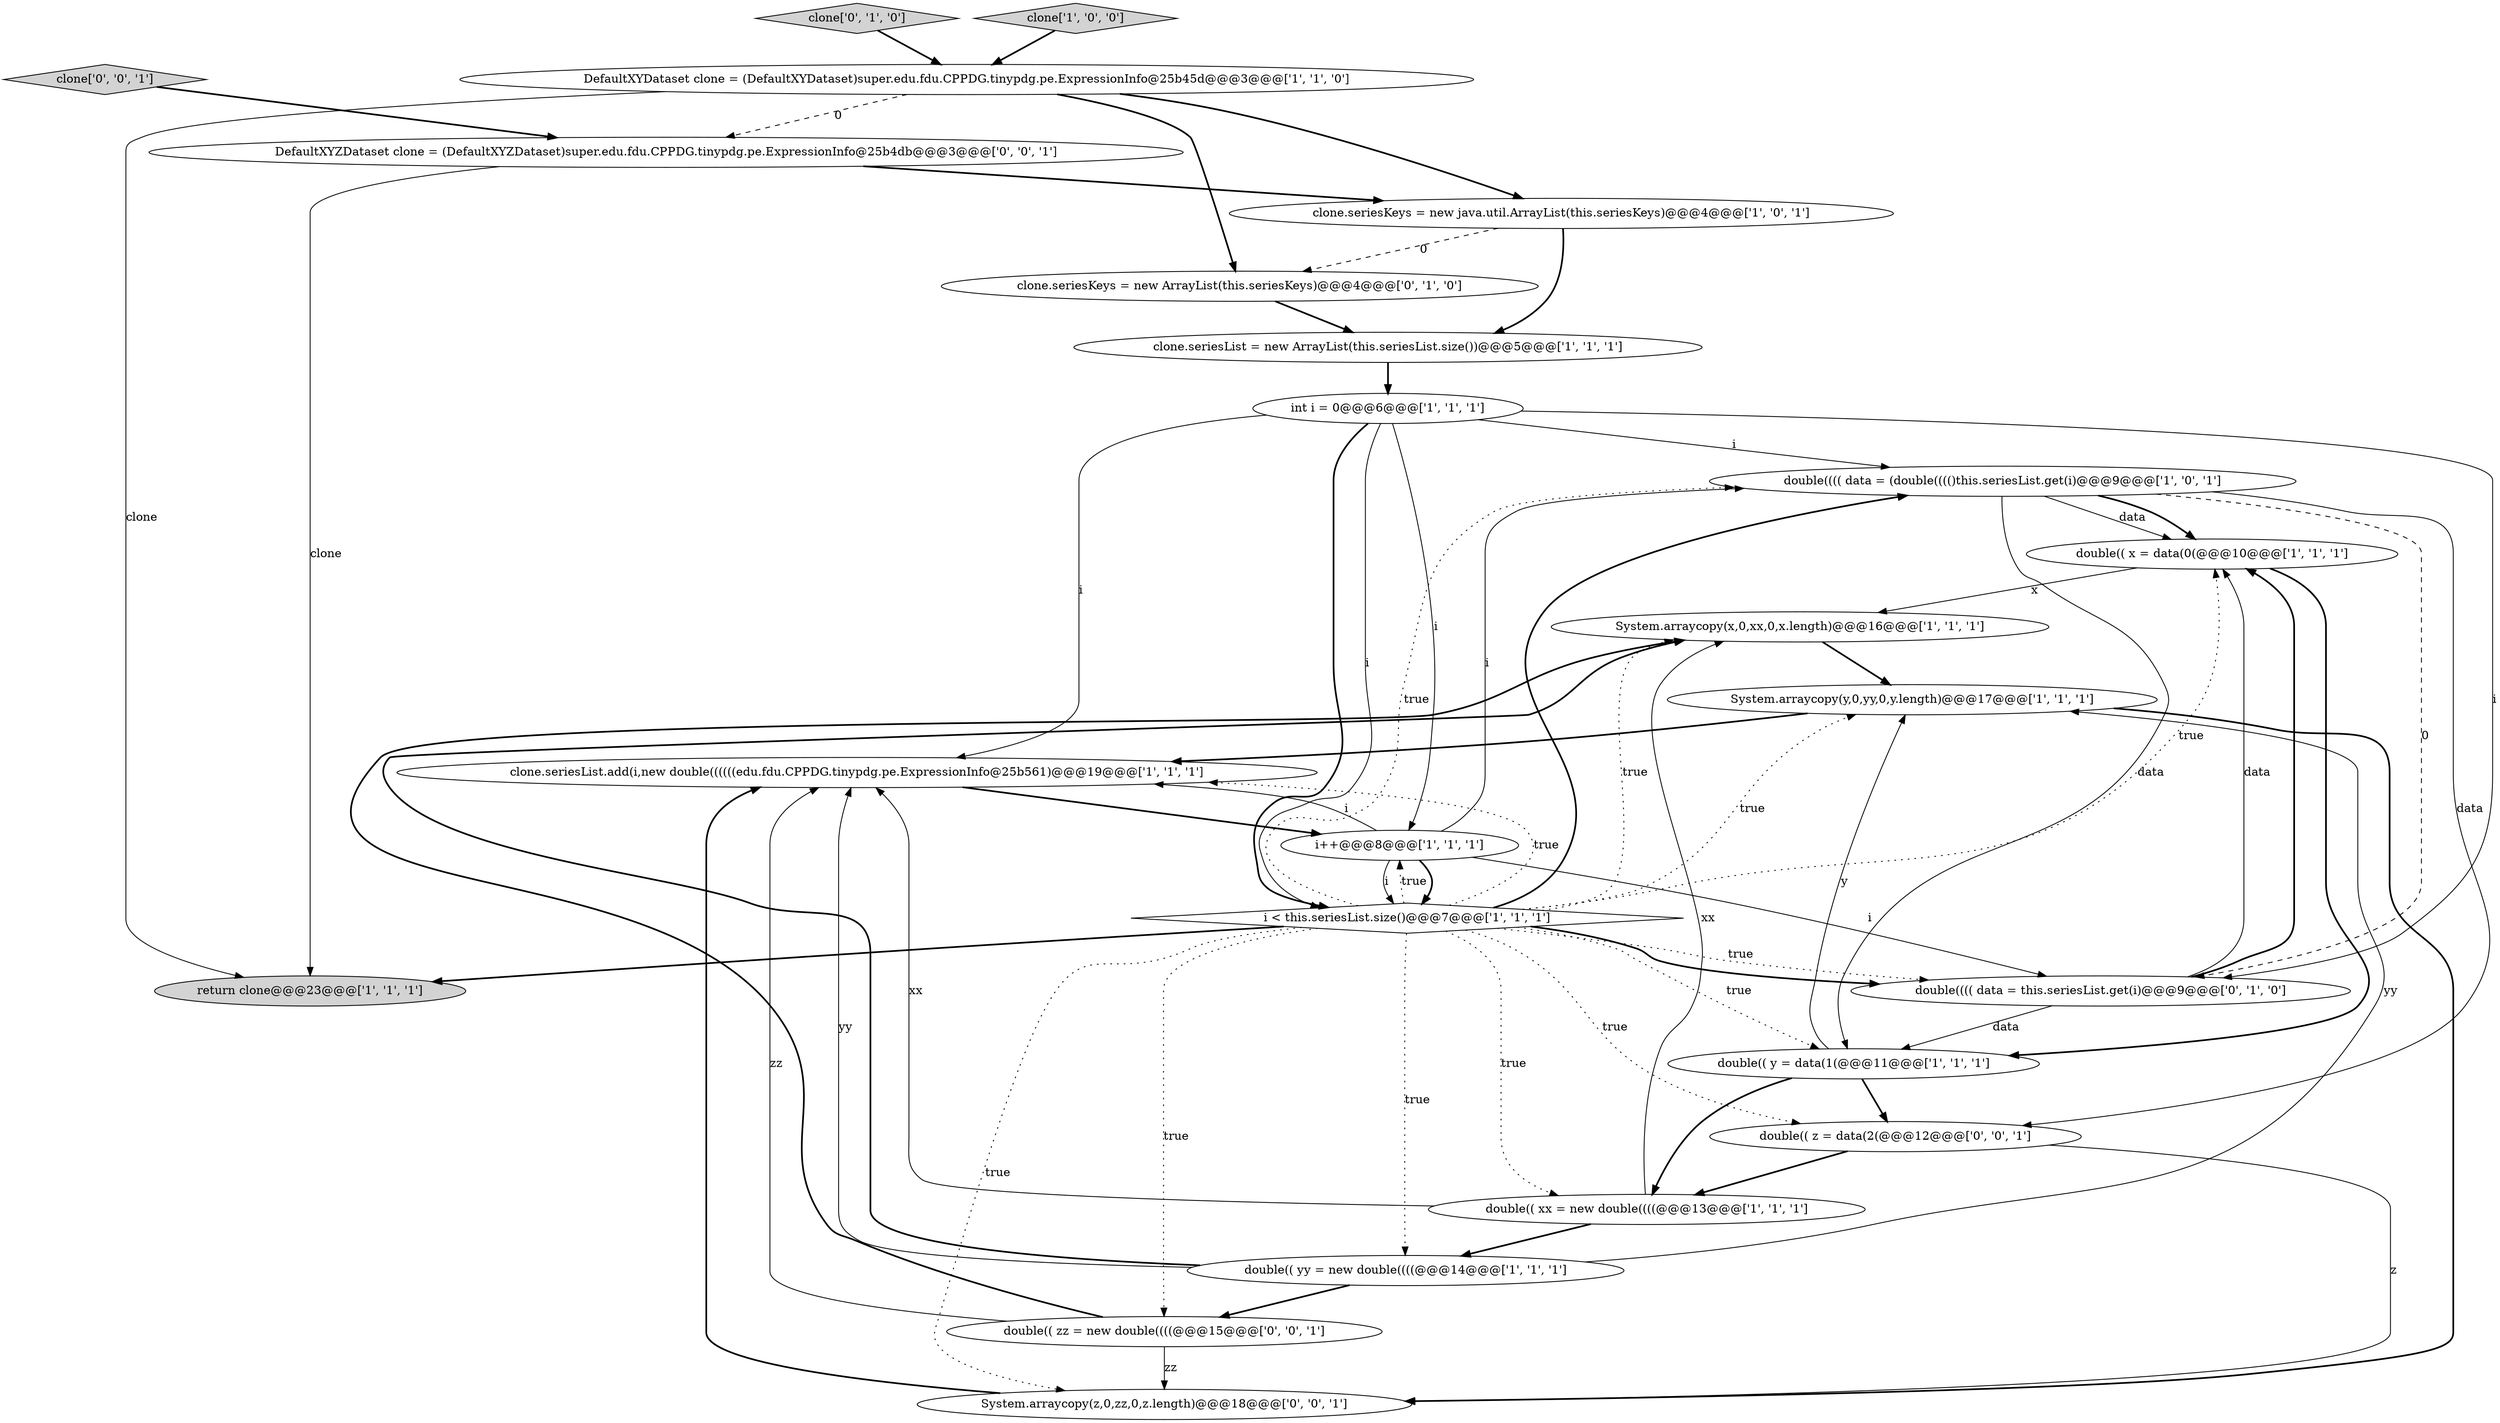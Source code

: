 digraph {
15 [style = filled, label = "clone.seriesList = new ArrayList(this.seriesList.size())@@@5@@@['1', '1', '1']", fillcolor = white, shape = ellipse image = "AAA0AAABBB1BBB"];
5 [style = filled, label = "double(( x = data(0(@@@10@@@['1', '1', '1']", fillcolor = white, shape = ellipse image = "AAA0AAABBB1BBB"];
13 [style = filled, label = "double(( yy = new double((((@@@14@@@['1', '1', '1']", fillcolor = white, shape = ellipse image = "AAA0AAABBB1BBB"];
16 [style = filled, label = "clone['0', '1', '0']", fillcolor = lightgray, shape = diamond image = "AAA0AAABBB2BBB"];
19 [style = filled, label = "DefaultXYZDataset clone = (DefaultXYZDataset)super.edu.fdu.CPPDG.tinypdg.pe.ExpressionInfo@25b4db@@@3@@@['0', '0', '1']", fillcolor = white, shape = ellipse image = "AAA0AAABBB3BBB"];
8 [style = filled, label = "int i = 0@@@6@@@['1', '1', '1']", fillcolor = white, shape = ellipse image = "AAA0AAABBB1BBB"];
20 [style = filled, label = "clone['0', '0', '1']", fillcolor = lightgray, shape = diamond image = "AAA0AAABBB3BBB"];
6 [style = filled, label = "return clone@@@23@@@['1', '1', '1']", fillcolor = lightgray, shape = ellipse image = "AAA0AAABBB1BBB"];
21 [style = filled, label = "double(( z = data(2(@@@12@@@['0', '0', '1']", fillcolor = white, shape = ellipse image = "AAA0AAABBB3BBB"];
7 [style = filled, label = "clone['1', '0', '0']", fillcolor = lightgray, shape = diamond image = "AAA0AAABBB1BBB"];
11 [style = filled, label = "double(((( data = (double(((()this.seriesList.get(i)@@@9@@@['1', '0', '1']", fillcolor = white, shape = ellipse image = "AAA0AAABBB1BBB"];
1 [style = filled, label = "clone.seriesKeys = new java.util.ArrayList(this.seriesKeys)@@@4@@@['1', '0', '1']", fillcolor = white, shape = ellipse image = "AAA0AAABBB1BBB"];
9 [style = filled, label = "i++@@@8@@@['1', '1', '1']", fillcolor = white, shape = ellipse image = "AAA0AAABBB1BBB"];
3 [style = filled, label = "i < this.seriesList.size()@@@7@@@['1', '1', '1']", fillcolor = white, shape = diamond image = "AAA0AAABBB1BBB"];
14 [style = filled, label = "clone.seriesList.add(i,new double((((((edu.fdu.CPPDG.tinypdg.pe.ExpressionInfo@25b561)@@@19@@@['1', '1', '1']", fillcolor = white, shape = ellipse image = "AAA0AAABBB1BBB"];
12 [style = filled, label = "DefaultXYDataset clone = (DefaultXYDataset)super.edu.fdu.CPPDG.tinypdg.pe.ExpressionInfo@25b45d@@@3@@@['1', '1', '0']", fillcolor = white, shape = ellipse image = "AAA0AAABBB1BBB"];
22 [style = filled, label = "System.arraycopy(z,0,zz,0,z.length)@@@18@@@['0', '0', '1']", fillcolor = white, shape = ellipse image = "AAA0AAABBB3BBB"];
4 [style = filled, label = "System.arraycopy(y,0,yy,0,y.length)@@@17@@@['1', '1', '1']", fillcolor = white, shape = ellipse image = "AAA0AAABBB1BBB"];
10 [style = filled, label = "double(( xx = new double((((@@@13@@@['1', '1', '1']", fillcolor = white, shape = ellipse image = "AAA0AAABBB1BBB"];
0 [style = filled, label = "System.arraycopy(x,0,xx,0,x.length)@@@16@@@['1', '1', '1']", fillcolor = white, shape = ellipse image = "AAA0AAABBB1BBB"];
18 [style = filled, label = "clone.seriesKeys = new ArrayList(this.seriesKeys)@@@4@@@['0', '1', '0']", fillcolor = white, shape = ellipse image = "AAA1AAABBB2BBB"];
23 [style = filled, label = "double(( zz = new double((((@@@15@@@['0', '0', '1']", fillcolor = white, shape = ellipse image = "AAA0AAABBB3BBB"];
17 [style = filled, label = "double(((( data = this.seriesList.get(i)@@@9@@@['0', '1', '0']", fillcolor = white, shape = ellipse image = "AAA1AAABBB2BBB"];
2 [style = filled, label = "double(( y = data(1(@@@11@@@['1', '1', '1']", fillcolor = white, shape = ellipse image = "AAA0AAABBB1BBB"];
5->2 [style = bold, label=""];
8->14 [style = solid, label="i"];
8->11 [style = solid, label="i"];
3->22 [style = dotted, label="true"];
13->4 [style = solid, label="yy"];
3->11 [style = bold, label=""];
9->17 [style = solid, label="i"];
0->4 [style = bold, label=""];
21->22 [style = solid, label="z"];
9->14 [style = solid, label="i"];
1->18 [style = dashed, label="0"];
17->5 [style = solid, label="data"];
19->1 [style = bold, label=""];
12->6 [style = solid, label="clone"];
13->0 [style = bold, label=""];
2->4 [style = solid, label="y"];
11->2 [style = solid, label="data"];
13->23 [style = bold, label=""];
9->11 [style = solid, label="i"];
3->21 [style = dotted, label="true"];
9->3 [style = bold, label=""];
3->23 [style = dotted, label="true"];
5->0 [style = solid, label="x"];
12->1 [style = bold, label=""];
10->0 [style = solid, label="xx"];
3->14 [style = dotted, label="true"];
3->17 [style = dotted, label="true"];
14->9 [style = bold, label=""];
2->10 [style = bold, label=""];
4->22 [style = bold, label=""];
8->3 [style = solid, label="i"];
23->14 [style = solid, label="zz"];
11->17 [style = dashed, label="0"];
21->10 [style = bold, label=""];
23->0 [style = bold, label=""];
8->3 [style = bold, label=""];
8->9 [style = solid, label="i"];
20->19 [style = bold, label=""];
3->6 [style = bold, label=""];
3->0 [style = dotted, label="true"];
16->12 [style = bold, label=""];
3->10 [style = dotted, label="true"];
3->17 [style = bold, label=""];
7->12 [style = bold, label=""];
10->13 [style = bold, label=""];
22->14 [style = bold, label=""];
3->4 [style = dotted, label="true"];
19->6 [style = solid, label="clone"];
12->19 [style = dashed, label="0"];
3->2 [style = dotted, label="true"];
11->21 [style = solid, label="data"];
12->18 [style = bold, label=""];
3->11 [style = dotted, label="true"];
1->15 [style = bold, label=""];
9->3 [style = solid, label="i"];
4->14 [style = bold, label=""];
10->14 [style = solid, label="xx"];
11->5 [style = solid, label="data"];
13->14 [style = solid, label="yy"];
8->17 [style = solid, label="i"];
17->2 [style = solid, label="data"];
3->9 [style = dotted, label="true"];
15->8 [style = bold, label=""];
3->5 [style = dotted, label="true"];
3->13 [style = dotted, label="true"];
17->5 [style = bold, label=""];
2->21 [style = bold, label=""];
11->5 [style = bold, label=""];
23->22 [style = solid, label="zz"];
18->15 [style = bold, label=""];
}
